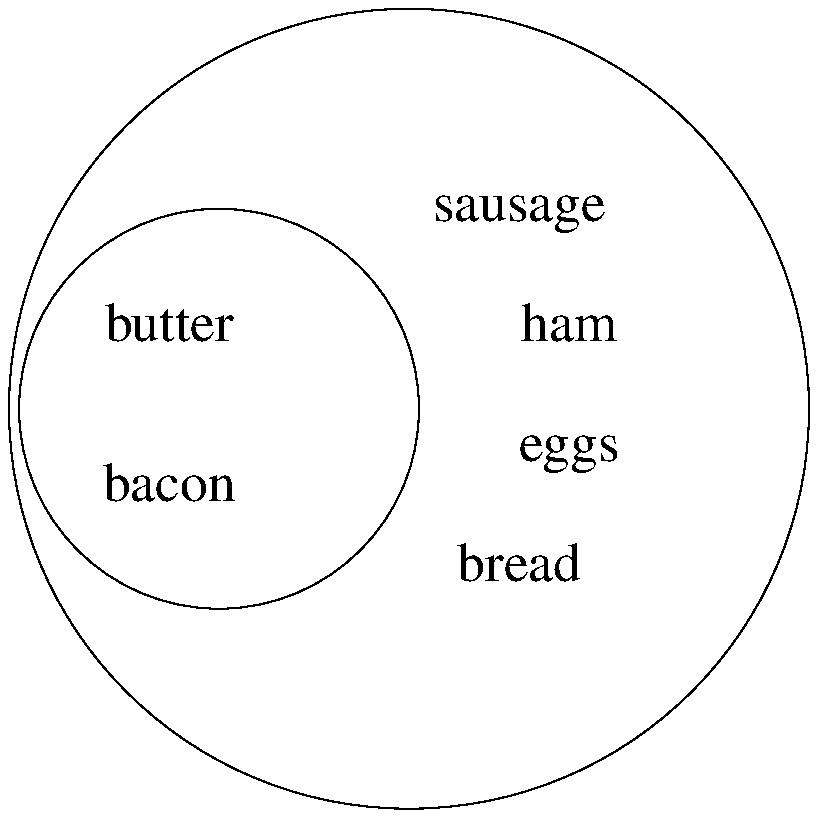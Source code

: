 .po 0.25i
.PS
{circle rad 2}
move right 0.05
{circle rad 1}
.ps +10
move up 1
move right 2.5
"sausage"
move right 0.25
move down  0.6
"ham"
move down  0.6
"eggs"
move left 0.25
move down  0.6
"bread"
move to last circle
move left 0.25
move up 0.4
"butter"
move down 0.8
"bacon"
.PE

